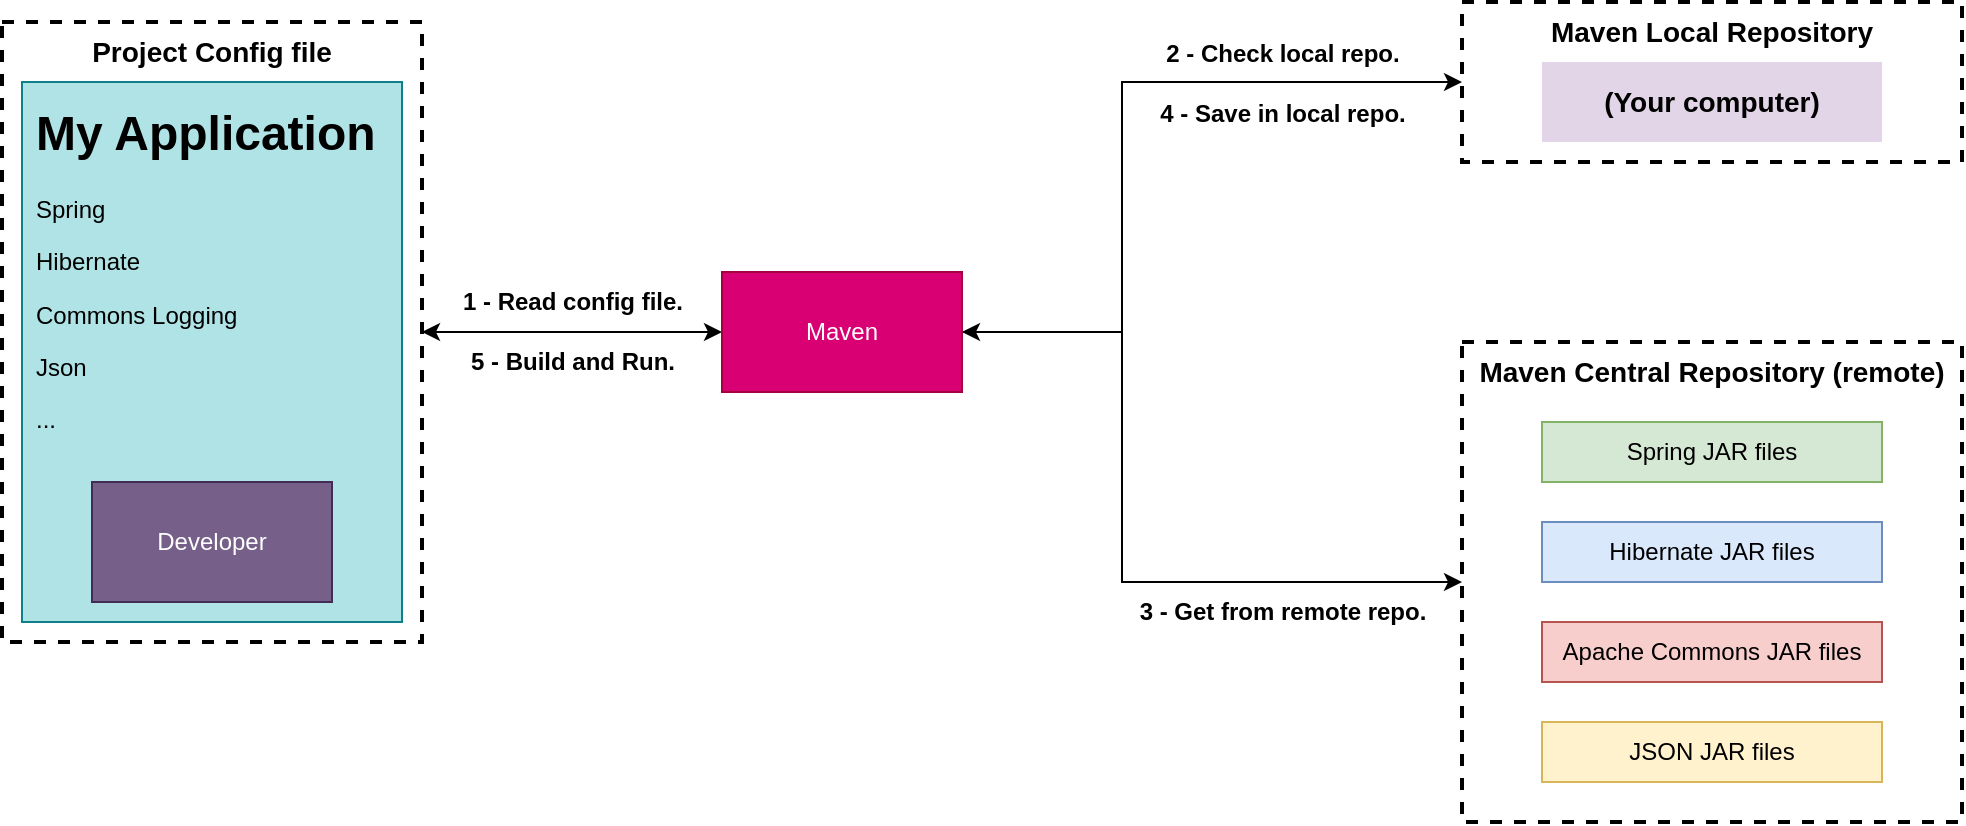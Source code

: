 <mxfile version="24.2.5" type="device">
  <diagram name="Page-1" id="8Yy3q0QdzcJCZFTbSxAr">
    <mxGraphModel dx="1098" dy="1198" grid="1" gridSize="10" guides="1" tooltips="1" connect="1" arrows="1" fold="1" page="1" pageScale="1" pageWidth="850" pageHeight="1100" math="0" shadow="0">
      <root>
        <mxCell id="0" />
        <mxCell id="1" parent="0" />
        <mxCell id="D6gwOoomZgAxbs6WK5Me-21" value="Project Config file" style="rounded=0;whiteSpace=wrap;html=1;verticalAlign=top;fontStyle=1;fontSize=14;strokeWidth=2;dashed=1;" vertex="1" parent="1">
          <mxGeometry x="130" y="270" width="210" height="310" as="geometry" />
        </mxCell>
        <mxCell id="D6gwOoomZgAxbs6WK5Me-16" value="Maven Local Repository" style="rounded=0;whiteSpace=wrap;html=1;verticalAlign=top;fontStyle=1;fontSize=14;strokeWidth=2;dashed=1;" vertex="1" parent="1">
          <mxGeometry x="860" y="260" width="250" height="80" as="geometry" />
        </mxCell>
        <mxCell id="D6gwOoomZgAxbs6WK5Me-1" value="Maven Central Repository (remote)" style="rounded=0;whiteSpace=wrap;html=1;verticalAlign=top;fontStyle=1;fontSize=14;strokeWidth=2;dashed=1;" vertex="1" parent="1">
          <mxGeometry x="860" y="430" width="250" height="240" as="geometry" />
        </mxCell>
        <mxCell id="D6gwOoomZgAxbs6WK5Me-2" style="edgeStyle=orthogonalEdgeStyle;rounded=0;orthogonalLoop=1;jettySize=auto;html=1;entryX=0;entryY=0.5;entryDx=0;entryDy=0;startArrow=classic;startFill=1;exitX=1;exitY=0.5;exitDx=0;exitDy=0;" edge="1" parent="1" source="D6gwOoomZgAxbs6WK5Me-21" target="D6gwOoomZgAxbs6WK5Me-11">
          <mxGeometry relative="1" as="geometry">
            <mxPoint x="490" y="425" as="targetPoint" />
          </mxGeometry>
        </mxCell>
        <mxCell id="D6gwOoomZgAxbs6WK5Me-3" value="" style="rounded=0;whiteSpace=wrap;html=1;fillColor=#b0e3e6;strokeColor=#0e8088;" vertex="1" parent="1">
          <mxGeometry x="140" y="300" width="190" height="270" as="geometry" />
        </mxCell>
        <mxCell id="D6gwOoomZgAxbs6WK5Me-4" value="&lt;h1 style=&quot;margin-top: 0px;&quot;&gt;My Application&lt;/h1&gt;&lt;p&gt;Spring&lt;/p&gt;&lt;p&gt;Hibernate&lt;/p&gt;&lt;p&gt;Commons Logging&lt;/p&gt;&lt;p&gt;Json&lt;/p&gt;&lt;p&gt;...&lt;/p&gt;" style="text;html=1;whiteSpace=wrap;overflow=hidden;rounded=0;" vertex="1" parent="1">
          <mxGeometry x="145" y="305" width="180" height="180" as="geometry" />
        </mxCell>
        <mxCell id="D6gwOoomZgAxbs6WK5Me-5" value="Spring JAR files" style="rounded=0;whiteSpace=wrap;html=1;fillColor=#d5e8d4;strokeColor=#82b366;" vertex="1" parent="1">
          <mxGeometry x="900" y="470" width="170" height="30" as="geometry" />
        </mxCell>
        <mxCell id="D6gwOoomZgAxbs6WK5Me-6" value="Hibernate JAR files" style="rounded=0;whiteSpace=wrap;html=1;fillColor=#dae8fc;strokeColor=#6c8ebf;" vertex="1" parent="1">
          <mxGeometry x="900" y="520" width="170" height="30" as="geometry" />
        </mxCell>
        <mxCell id="D6gwOoomZgAxbs6WK5Me-7" value="Apache Commons JAR files" style="rounded=0;whiteSpace=wrap;html=1;fillColor=#f8cecc;strokeColor=#b85450;" vertex="1" parent="1">
          <mxGeometry x="900" y="570" width="170" height="30" as="geometry" />
        </mxCell>
        <mxCell id="D6gwOoomZgAxbs6WK5Me-8" value="JSON JAR files" style="rounded=0;whiteSpace=wrap;html=1;fillColor=#fff2cc;strokeColor=#d6b656;" vertex="1" parent="1">
          <mxGeometry x="900" y="620" width="170" height="30" as="geometry" />
        </mxCell>
        <mxCell id="D6gwOoomZgAxbs6WK5Me-9" value="Developer" style="rounded=0;whiteSpace=wrap;html=1;fillColor=#76608a;fontColor=#ffffff;strokeColor=#432D57;" vertex="1" parent="1">
          <mxGeometry x="175" y="500" width="120" height="60" as="geometry" />
        </mxCell>
        <mxCell id="D6gwOoomZgAxbs6WK5Me-10" style="edgeStyle=orthogonalEdgeStyle;rounded=0;orthogonalLoop=1;jettySize=auto;html=1;startArrow=classic;startFill=1;" edge="1" parent="1" source="D6gwOoomZgAxbs6WK5Me-11" target="D6gwOoomZgAxbs6WK5Me-1">
          <mxGeometry relative="1" as="geometry">
            <Array as="points">
              <mxPoint x="690" y="425" />
              <mxPoint x="690" y="550" />
            </Array>
          </mxGeometry>
        </mxCell>
        <mxCell id="D6gwOoomZgAxbs6WK5Me-17" style="edgeStyle=orthogonalEdgeStyle;rounded=0;orthogonalLoop=1;jettySize=auto;html=1;entryX=0;entryY=0.5;entryDx=0;entryDy=0;" edge="1" parent="1" source="D6gwOoomZgAxbs6WK5Me-11" target="D6gwOoomZgAxbs6WK5Me-16">
          <mxGeometry relative="1" as="geometry">
            <Array as="points">
              <mxPoint x="690" y="425" />
              <mxPoint x="690" y="300" />
            </Array>
          </mxGeometry>
        </mxCell>
        <mxCell id="D6gwOoomZgAxbs6WK5Me-11" value="Maven" style="rounded=0;whiteSpace=wrap;html=1;fillColor=#d80073;strokeColor=#A50040;fontColor=#ffffff;" vertex="1" parent="1">
          <mxGeometry x="490" y="395" width="120" height="60" as="geometry" />
        </mxCell>
        <mxCell id="D6gwOoomZgAxbs6WK5Me-13" value="1 - Read config file." style="text;html=1;align=center;verticalAlign=middle;resizable=0;points=[];autosize=1;strokeColor=none;fillColor=none;fontStyle=1" vertex="1" parent="1">
          <mxGeometry x="350" y="395" width="130" height="30" as="geometry" />
        </mxCell>
        <mxCell id="D6gwOoomZgAxbs6WK5Me-14" value="5 - Build and Run." style="text;html=1;align=center;verticalAlign=middle;resizable=0;points=[];autosize=1;strokeColor=none;fillColor=none;fontStyle=1" vertex="1" parent="1">
          <mxGeometry x="355" y="425" width="120" height="30" as="geometry" />
        </mxCell>
        <mxCell id="D6gwOoomZgAxbs6WK5Me-15" value="(Your computer)" style="rounded=0;whiteSpace=wrap;html=1;verticalAlign=middle;fontStyle=1;fontSize=14;strokeWidth=1;fillColor=#e1d5e7;strokeColor=none;" vertex="1" parent="1">
          <mxGeometry x="900" y="290" width="170" height="40" as="geometry" />
        </mxCell>
        <mxCell id="D6gwOoomZgAxbs6WK5Me-18" value="2 - Check local repo." style="text;html=1;align=center;verticalAlign=middle;resizable=0;points=[];autosize=1;strokeColor=none;fillColor=none;fontStyle=1" vertex="1" parent="1">
          <mxGeometry x="705" y="271" width="130" height="30" as="geometry" />
        </mxCell>
        <mxCell id="D6gwOoomZgAxbs6WK5Me-19" value="3 - Get from remote repo." style="text;html=1;align=center;verticalAlign=middle;resizable=0;points=[];autosize=1;strokeColor=none;fillColor=none;fontStyle=1" vertex="1" parent="1">
          <mxGeometry x="690" y="550" width="160" height="30" as="geometry" />
        </mxCell>
        <mxCell id="D6gwOoomZgAxbs6WK5Me-20" value="4 - Save in local repo." style="text;html=1;align=center;verticalAlign=middle;resizable=0;points=[];autosize=1;strokeColor=none;fillColor=none;fontStyle=1" vertex="1" parent="1">
          <mxGeometry x="700" y="301" width="140" height="30" as="geometry" />
        </mxCell>
      </root>
    </mxGraphModel>
  </diagram>
</mxfile>
